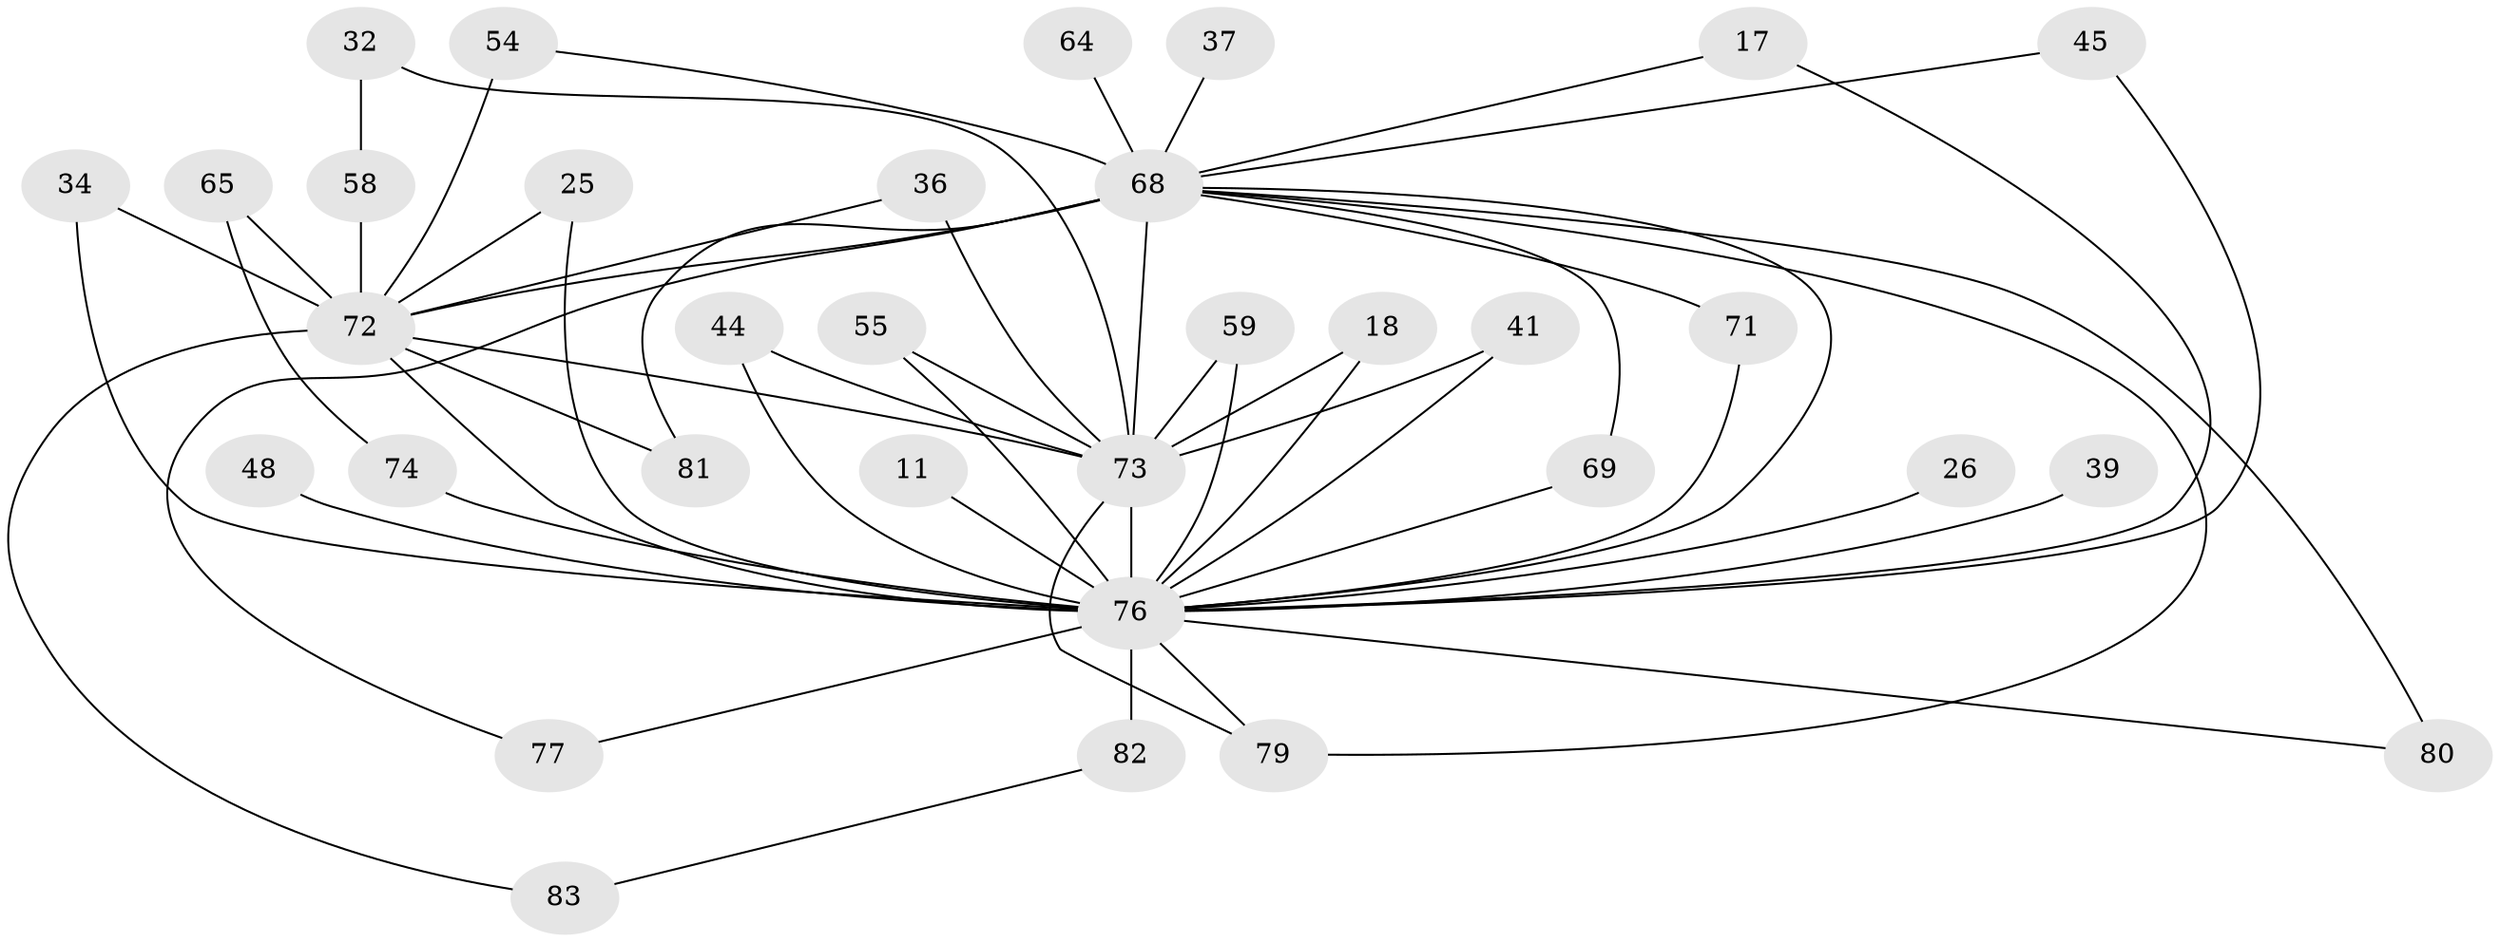 // original degree distribution, {18: 0.024096385542168676, 13: 0.012048192771084338, 17: 0.012048192771084338, 25: 0.012048192771084338, 22: 0.012048192771084338, 16: 0.012048192771084338, 27: 0.012048192771084338, 14: 0.024096385542168676, 2: 0.5180722891566265, 4: 0.08433734939759036, 3: 0.1927710843373494, 5: 0.07228915662650602, 6: 0.012048192771084338}
// Generated by graph-tools (version 1.1) at 2025/46/03/04/25 21:46:21]
// undirected, 33 vertices, 56 edges
graph export_dot {
graph [start="1"]
  node [color=gray90,style=filled];
  11;
  17;
  18 [super="+16+13"];
  25;
  26;
  32;
  34;
  36 [super="+21"];
  37;
  39;
  41;
  44 [super="+24"];
  45;
  48 [super="+46"];
  54;
  55;
  58 [super="+23"];
  59;
  64;
  65;
  68 [super="+51+66+62+3"];
  69;
  71;
  72 [super="+53+67+42+63+10"];
  73 [super="+7+19+29+35"];
  74 [super="+40"];
  76 [super="+75+60+8"];
  77;
  79 [super="+22"];
  80 [super="+52"];
  81 [super="+49"];
  82 [super="+50+78"];
  83;
  11 -- 76 [weight=2];
  17 -- 68;
  17 -- 76;
  18 -- 73;
  18 -- 76 [weight=3];
  25 -- 72;
  25 -- 76;
  26 -- 76 [weight=2];
  32 -- 58;
  32 -- 73;
  34 -- 72;
  34 -- 76;
  36 -- 72;
  36 -- 73 [weight=2];
  37 -- 68;
  39 -- 76 [weight=2];
  41 -- 73;
  41 -- 76;
  44 -- 73;
  44 -- 76 [weight=2];
  45 -- 68;
  45 -- 76;
  48 -- 76 [weight=3];
  54 -- 68;
  54 -- 72 [weight=2];
  55 -- 73;
  55 -- 76;
  58 -- 72 [weight=4];
  59 -- 73;
  59 -- 76;
  64 -- 68;
  65 -- 74;
  65 -- 72;
  68 -- 73 [weight=8];
  68 -- 81;
  68 -- 69;
  68 -- 71;
  68 -- 72 [weight=14];
  68 -- 76 [weight=14];
  68 -- 77;
  68 -- 79;
  68 -- 80 [weight=2];
  69 -- 76;
  71 -- 76;
  72 -- 76 [weight=14];
  72 -- 73 [weight=4];
  72 -- 83;
  72 -- 81 [weight=2];
  73 -- 76 [weight=10];
  73 -- 79 [weight=2];
  74 -- 76 [weight=3];
  76 -- 77;
  76 -- 80;
  76 -- 79;
  76 -- 82 [weight=5];
  82 -- 83;
}
